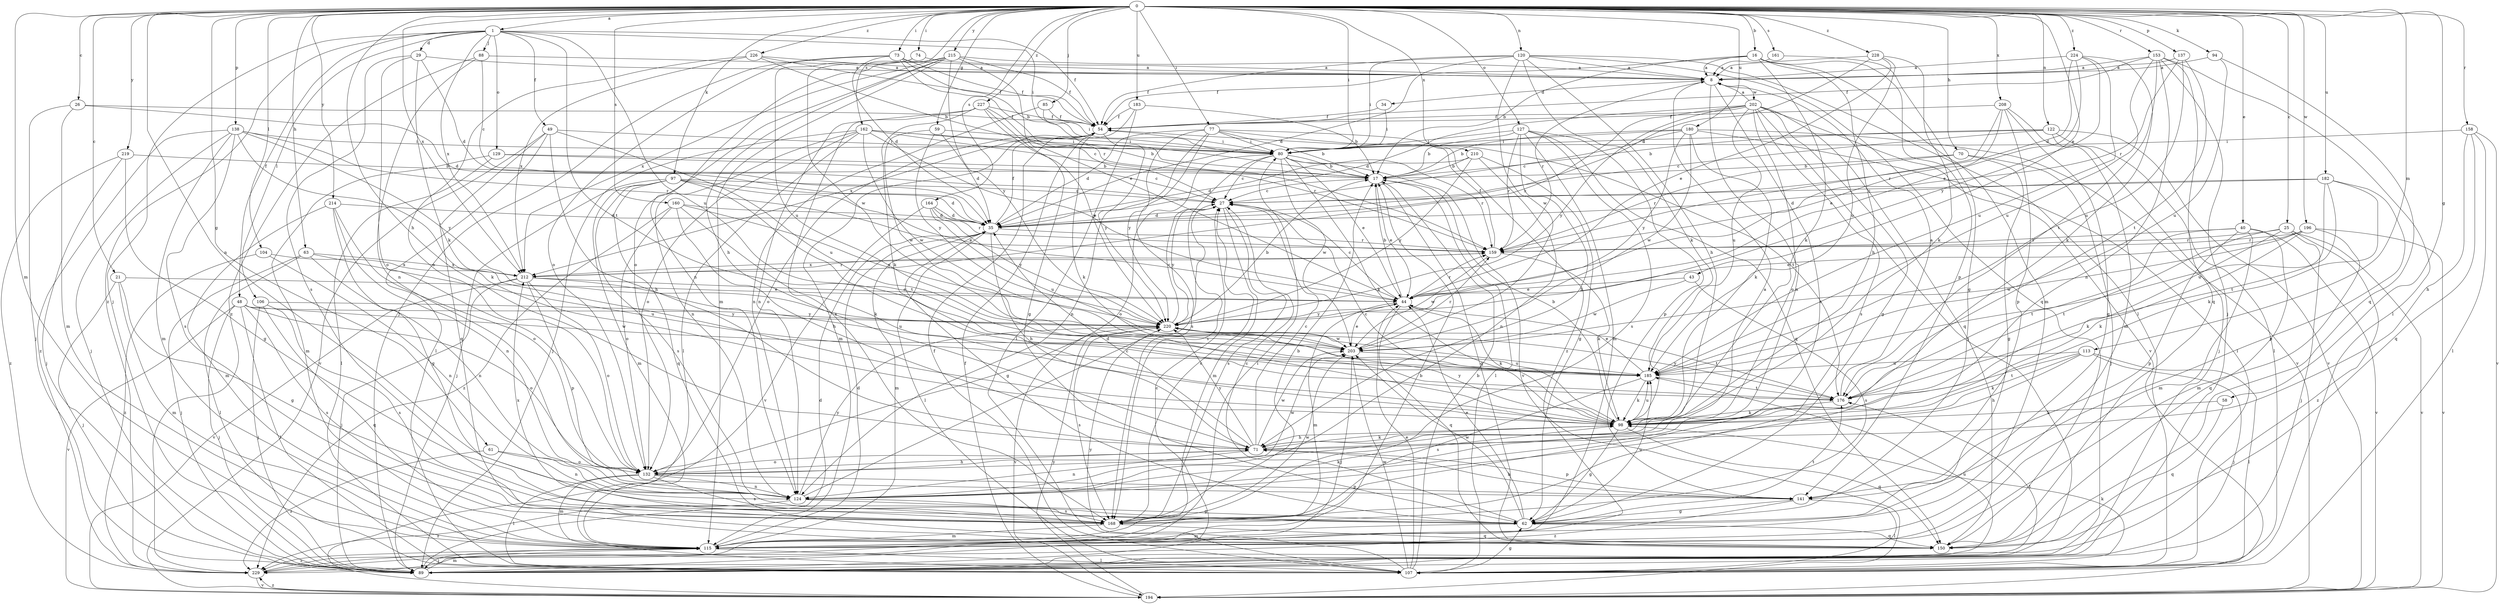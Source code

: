 strict digraph  {
0;
1;
8;
16;
17;
21;
25;
26;
27;
29;
34;
35;
40;
43;
44;
48;
49;
54;
58;
59;
61;
62;
63;
70;
71;
73;
74;
77;
80;
85;
88;
89;
94;
97;
98;
104;
106;
107;
113;
115;
120;
122;
124;
127;
129;
132;
137;
138;
141;
150;
153;
158;
159;
160;
161;
162;
164;
168;
176;
180;
182;
183;
185;
194;
196;
202;
203;
208;
210;
212;
214;
215;
219;
220;
224;
226;
227;
228;
229;
0 -> 1  [label=a];
0 -> 16  [label=b];
0 -> 21  [label=c];
0 -> 25  [label=c];
0 -> 26  [label=c];
0 -> 40  [label=e];
0 -> 43  [label=e];
0 -> 58  [label=g];
0 -> 59  [label=g];
0 -> 61  [label=g];
0 -> 63  [label=h];
0 -> 70  [label=h];
0 -> 71  [label=h];
0 -> 73  [label=i];
0 -> 74  [label=i];
0 -> 77  [label=i];
0 -> 80  [label=i];
0 -> 85  [label=j];
0 -> 94  [label=k];
0 -> 97  [label=k];
0 -> 104  [label=l];
0 -> 113  [label=m];
0 -> 115  [label=m];
0 -> 120  [label=n];
0 -> 122  [label=n];
0 -> 124  [label=n];
0 -> 127  [label=o];
0 -> 137  [label=p];
0 -> 138  [label=p];
0 -> 153  [label=r];
0 -> 158  [label=r];
0 -> 160  [label=s];
0 -> 161  [label=s];
0 -> 162  [label=s];
0 -> 164  [label=s];
0 -> 180  [label=u];
0 -> 182  [label=u];
0 -> 183  [label=u];
0 -> 196  [label=w];
0 -> 208  [label=x];
0 -> 210  [label=x];
0 -> 212  [label=x];
0 -> 214  [label=y];
0 -> 215  [label=y];
0 -> 219  [label=y];
0 -> 224  [label=z];
0 -> 226  [label=z];
0 -> 227  [label=z];
0 -> 228  [label=z];
1 -> 29  [label=d];
1 -> 48  [label=f];
1 -> 49  [label=f];
1 -> 54  [label=f];
1 -> 80  [label=i];
1 -> 88  [label=j];
1 -> 89  [label=j];
1 -> 106  [label=l];
1 -> 129  [label=o];
1 -> 176  [label=t];
1 -> 185  [label=u];
1 -> 212  [label=x];
1 -> 229  [label=z];
8 -> 34  [label=d];
8 -> 124  [label=n];
8 -> 159  [label=r];
8 -> 168  [label=s];
8 -> 202  [label=w];
16 -> 8  [label=a];
16 -> 17  [label=b];
16 -> 54  [label=f];
16 -> 71  [label=h];
16 -> 98  [label=k];
16 -> 115  [label=m];
16 -> 141  [label=p];
17 -> 27  [label=c];
17 -> 44  [label=e];
17 -> 107  [label=l];
17 -> 150  [label=q];
21 -> 44  [label=e];
21 -> 62  [label=g];
21 -> 89  [label=j];
21 -> 115  [label=m];
25 -> 89  [label=j];
25 -> 98  [label=k];
25 -> 159  [label=r];
25 -> 176  [label=t];
25 -> 194  [label=v];
25 -> 229  [label=z];
26 -> 35  [label=d];
26 -> 54  [label=f];
26 -> 89  [label=j];
26 -> 115  [label=m];
27 -> 35  [label=d];
27 -> 115  [label=m];
27 -> 168  [label=s];
27 -> 220  [label=y];
29 -> 8  [label=a];
29 -> 35  [label=d];
29 -> 98  [label=k];
29 -> 132  [label=o];
29 -> 168  [label=s];
34 -> 54  [label=f];
34 -> 80  [label=i];
35 -> 54  [label=f];
35 -> 62  [label=g];
35 -> 71  [label=h];
35 -> 107  [label=l];
35 -> 115  [label=m];
35 -> 159  [label=r];
40 -> 115  [label=m];
40 -> 141  [label=p];
40 -> 150  [label=q];
40 -> 159  [label=r];
40 -> 176  [label=t];
40 -> 194  [label=v];
43 -> 44  [label=e];
43 -> 168  [label=s];
43 -> 203  [label=w];
44 -> 17  [label=b];
44 -> 27  [label=c];
44 -> 98  [label=k];
44 -> 115  [label=m];
44 -> 150  [label=q];
44 -> 159  [label=r];
44 -> 220  [label=y];
48 -> 89  [label=j];
48 -> 107  [label=l];
48 -> 132  [label=o];
48 -> 168  [label=s];
48 -> 194  [label=v];
48 -> 203  [label=w];
48 -> 220  [label=y];
49 -> 71  [label=h];
49 -> 80  [label=i];
49 -> 107  [label=l];
49 -> 150  [label=q];
49 -> 185  [label=u];
49 -> 194  [label=v];
54 -> 80  [label=i];
54 -> 98  [label=k];
54 -> 115  [label=m];
54 -> 132  [label=o];
54 -> 220  [label=y];
58 -> 98  [label=k];
58 -> 150  [label=q];
59 -> 35  [label=d];
59 -> 80  [label=i];
59 -> 203  [label=w];
59 -> 220  [label=y];
61 -> 124  [label=n];
61 -> 132  [label=o];
61 -> 229  [label=z];
62 -> 27  [label=c];
62 -> 44  [label=e];
62 -> 115  [label=m];
62 -> 150  [label=q];
62 -> 176  [label=t];
62 -> 185  [label=u];
62 -> 203  [label=w];
63 -> 89  [label=j];
63 -> 107  [label=l];
63 -> 124  [label=n];
63 -> 185  [label=u];
63 -> 212  [label=x];
70 -> 17  [label=b];
70 -> 62  [label=g];
70 -> 89  [label=j];
70 -> 159  [label=r];
71 -> 27  [label=c];
71 -> 35  [label=d];
71 -> 98  [label=k];
71 -> 124  [label=n];
71 -> 132  [label=o];
71 -> 141  [label=p];
71 -> 203  [label=w];
71 -> 220  [label=y];
73 -> 8  [label=a];
73 -> 17  [label=b];
73 -> 35  [label=d];
73 -> 54  [label=f];
73 -> 89  [label=j];
73 -> 132  [label=o];
73 -> 159  [label=r];
74 -> 8  [label=a];
74 -> 185  [label=u];
74 -> 203  [label=w];
77 -> 17  [label=b];
77 -> 35  [label=d];
77 -> 80  [label=i];
77 -> 124  [label=n];
77 -> 168  [label=s];
77 -> 176  [label=t];
77 -> 220  [label=y];
77 -> 229  [label=z];
80 -> 17  [label=b];
80 -> 27  [label=c];
80 -> 44  [label=e];
80 -> 98  [label=k];
80 -> 132  [label=o];
80 -> 159  [label=r];
80 -> 168  [label=s];
80 -> 194  [label=v];
80 -> 203  [label=w];
85 -> 54  [label=f];
85 -> 80  [label=i];
85 -> 124  [label=n];
88 -> 8  [label=a];
88 -> 27  [label=c];
88 -> 124  [label=n];
88 -> 229  [label=z];
89 -> 27  [label=c];
89 -> 35  [label=d];
89 -> 115  [label=m];
89 -> 176  [label=t];
89 -> 185  [label=u];
94 -> 8  [label=a];
94 -> 150  [label=q];
94 -> 185  [label=u];
97 -> 27  [label=c];
97 -> 35  [label=d];
97 -> 44  [label=e];
97 -> 89  [label=j];
97 -> 115  [label=m];
97 -> 150  [label=q];
97 -> 168  [label=s];
97 -> 176  [label=t];
98 -> 17  [label=b];
98 -> 27  [label=c];
98 -> 62  [label=g];
98 -> 71  [label=h];
98 -> 150  [label=q];
98 -> 185  [label=u];
98 -> 220  [label=y];
104 -> 124  [label=n];
104 -> 212  [label=x];
104 -> 229  [label=z];
106 -> 89  [label=j];
106 -> 150  [label=q];
106 -> 168  [label=s];
106 -> 220  [label=y];
107 -> 17  [label=b];
107 -> 44  [label=e];
107 -> 54  [label=f];
107 -> 62  [label=g];
107 -> 98  [label=k];
107 -> 203  [label=w];
107 -> 220  [label=y];
113 -> 71  [label=h];
113 -> 89  [label=j];
113 -> 98  [label=k];
113 -> 107  [label=l];
113 -> 176  [label=t];
113 -> 185  [label=u];
115 -> 35  [label=d];
115 -> 89  [label=j];
115 -> 107  [label=l];
115 -> 229  [label=z];
120 -> 8  [label=a];
120 -> 35  [label=d];
120 -> 54  [label=f];
120 -> 71  [label=h];
120 -> 80  [label=i];
120 -> 98  [label=k];
120 -> 107  [label=l];
120 -> 150  [label=q];
120 -> 203  [label=w];
122 -> 17  [label=b];
122 -> 27  [label=c];
122 -> 80  [label=i];
122 -> 89  [label=j];
122 -> 107  [label=l];
122 -> 194  [label=v];
124 -> 8  [label=a];
124 -> 27  [label=c];
124 -> 62  [label=g];
124 -> 98  [label=k];
124 -> 168  [label=s];
124 -> 220  [label=y];
124 -> 229  [label=z];
127 -> 17  [label=b];
127 -> 71  [label=h];
127 -> 80  [label=i];
127 -> 115  [label=m];
127 -> 141  [label=p];
127 -> 150  [label=q];
127 -> 159  [label=r];
127 -> 168  [label=s];
129 -> 17  [label=b];
129 -> 27  [label=c];
129 -> 107  [label=l];
129 -> 115  [label=m];
132 -> 71  [label=h];
132 -> 107  [label=l];
132 -> 115  [label=m];
132 -> 124  [label=n];
132 -> 141  [label=p];
132 -> 168  [label=s];
132 -> 203  [label=w];
137 -> 8  [label=a];
137 -> 159  [label=r];
137 -> 176  [label=t];
137 -> 185  [label=u];
138 -> 80  [label=i];
138 -> 89  [label=j];
138 -> 98  [label=k];
138 -> 115  [label=m];
138 -> 159  [label=r];
138 -> 168  [label=s];
138 -> 220  [label=y];
138 -> 229  [label=z];
141 -> 62  [label=g];
141 -> 71  [label=h];
141 -> 107  [label=l];
141 -> 229  [label=z];
153 -> 8  [label=a];
153 -> 54  [label=f];
153 -> 89  [label=j];
153 -> 107  [label=l];
153 -> 124  [label=n];
153 -> 150  [label=q];
153 -> 176  [label=t];
153 -> 185  [label=u];
158 -> 71  [label=h];
158 -> 80  [label=i];
158 -> 107  [label=l];
158 -> 150  [label=q];
158 -> 194  [label=v];
159 -> 54  [label=f];
159 -> 98  [label=k];
159 -> 203  [label=w];
159 -> 212  [label=x];
160 -> 35  [label=d];
160 -> 71  [label=h];
160 -> 98  [label=k];
160 -> 132  [label=o];
160 -> 220  [label=y];
160 -> 229  [label=z];
161 -> 8  [label=a];
161 -> 62  [label=g];
162 -> 17  [label=b];
162 -> 44  [label=e];
162 -> 80  [label=i];
162 -> 89  [label=j];
162 -> 107  [label=l];
162 -> 124  [label=n];
162 -> 132  [label=o];
162 -> 159  [label=r];
162 -> 203  [label=w];
164 -> 35  [label=d];
164 -> 159  [label=r];
164 -> 185  [label=u];
164 -> 194  [label=v];
164 -> 220  [label=y];
168 -> 17  [label=b];
168 -> 27  [label=c];
168 -> 115  [label=m];
168 -> 150  [label=q];
168 -> 203  [label=w];
168 -> 212  [label=x];
176 -> 8  [label=a];
176 -> 98  [label=k];
176 -> 220  [label=y];
180 -> 17  [label=b];
180 -> 27  [label=c];
180 -> 80  [label=i];
180 -> 98  [label=k];
180 -> 107  [label=l];
180 -> 194  [label=v];
180 -> 203  [label=w];
180 -> 220  [label=y];
182 -> 27  [label=c];
182 -> 35  [label=d];
182 -> 98  [label=k];
182 -> 141  [label=p];
182 -> 176  [label=t];
182 -> 185  [label=u];
183 -> 17  [label=b];
183 -> 54  [label=f];
183 -> 107  [label=l];
183 -> 212  [label=x];
185 -> 44  [label=e];
185 -> 98  [label=k];
185 -> 168  [label=s];
185 -> 176  [label=t];
194 -> 54  [label=f];
194 -> 220  [label=y];
194 -> 229  [label=z];
196 -> 44  [label=e];
196 -> 98  [label=k];
196 -> 115  [label=m];
196 -> 159  [label=r];
196 -> 194  [label=v];
196 -> 203  [label=w];
202 -> 8  [label=a];
202 -> 35  [label=d];
202 -> 54  [label=f];
202 -> 62  [label=g];
202 -> 89  [label=j];
202 -> 132  [label=o];
202 -> 150  [label=q];
202 -> 168  [label=s];
202 -> 185  [label=u];
202 -> 194  [label=v];
202 -> 212  [label=x];
202 -> 220  [label=y];
203 -> 44  [label=e];
203 -> 89  [label=j];
203 -> 159  [label=r];
203 -> 185  [label=u];
208 -> 44  [label=e];
208 -> 54  [label=f];
208 -> 62  [label=g];
208 -> 115  [label=m];
208 -> 141  [label=p];
208 -> 159  [label=r];
210 -> 17  [label=b];
210 -> 35  [label=d];
210 -> 62  [label=g];
210 -> 124  [label=n];
210 -> 220  [label=y];
212 -> 44  [label=e];
212 -> 89  [label=j];
212 -> 132  [label=o];
212 -> 141  [label=p];
212 -> 159  [label=r];
212 -> 185  [label=u];
212 -> 194  [label=v];
214 -> 35  [label=d];
214 -> 62  [label=g];
214 -> 115  [label=m];
214 -> 124  [label=n];
214 -> 132  [label=o];
215 -> 8  [label=a];
215 -> 44  [label=e];
215 -> 54  [label=f];
215 -> 71  [label=h];
215 -> 115  [label=m];
215 -> 124  [label=n];
215 -> 132  [label=o];
215 -> 212  [label=x];
215 -> 220  [label=y];
219 -> 17  [label=b];
219 -> 62  [label=g];
219 -> 89  [label=j];
219 -> 229  [label=z];
220 -> 17  [label=b];
220 -> 27  [label=c];
220 -> 168  [label=s];
220 -> 176  [label=t];
220 -> 194  [label=v];
220 -> 203  [label=w];
224 -> 8  [label=a];
224 -> 35  [label=d];
224 -> 44  [label=e];
224 -> 98  [label=k];
224 -> 185  [label=u];
224 -> 220  [label=y];
226 -> 8  [label=a];
226 -> 17  [label=b];
226 -> 54  [label=f];
226 -> 132  [label=o];
226 -> 212  [label=x];
227 -> 27  [label=c];
227 -> 54  [label=f];
227 -> 62  [label=g];
227 -> 98  [label=k];
227 -> 124  [label=n];
227 -> 168  [label=s];
227 -> 220  [label=y];
228 -> 8  [label=a];
228 -> 35  [label=d];
228 -> 44  [label=e];
228 -> 98  [label=k];
228 -> 185  [label=u];
229 -> 17  [label=b];
229 -> 80  [label=i];
229 -> 194  [label=v];
}
